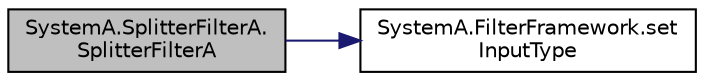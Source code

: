 digraph "SystemA.SplitterFilterA.SplitterFilterA"
{
  edge [fontname="Helvetica",fontsize="10",labelfontname="Helvetica",labelfontsize="10"];
  node [fontname="Helvetica",fontsize="10",shape=record];
  rankdir="LR";
  Node1 [label="SystemA.SplitterFilterA.\lSplitterFilterA",height=0.2,width=0.4,color="black", fillcolor="grey75", style="filled", fontcolor="black"];
  Node1 -> Node2 [color="midnightblue",fontsize="10",style="solid",fontname="Helvetica"];
  Node2 [label="SystemA.FilterFramework.set\lInputType",height=0.2,width=0.4,color="black", fillcolor="white", style="filled",URL="$class_system_a_1_1_filter_framework.html#a856b3a8b6b49ad1124de579485e86122"];
}
